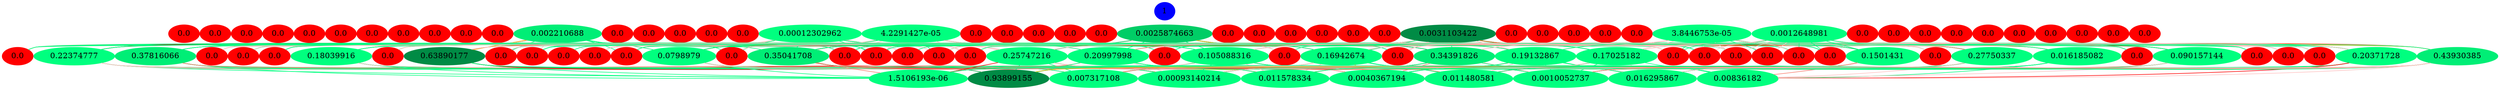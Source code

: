 graph {
	edge [bgcolor="purple:pink" color=yellow nodesep=0 rankdir=LR]
	graph [nodesep=0 ordering=out ranksep=0]
	node [rankdir=LR]
	I [label=1 color=blue height=0.2 style=filled width=0.2]
	x_0 [label=0.0 color=red height=0.2 style=filled width=0.2]
	x_1 [label=0.0 color=red height=0.2 style=filled width=0.2]
	x_2 [label=0.0 color=red height=0.2 style=filled width=0.2]
	x_3 [label=0.0 color=red height=0.2 style=filled width=0.2]
	x_4 [label=0.0 color=red height=0.2 style=filled width=0.2]
	x_5 [label=0.0 color=red height=0.2 style=filled width=0.2]
	x_6 [label=0.0 color=red height=0.2 style=filled width=0.2]
	x_7 [label=0.0 color=red height=0.2 style=filled width=0.2]
	x_8 [label=0.0 color=red height=0.2 style=filled width=0.2]
	x_9 [label=0.0 color=red height=0.2 style=filled width=0.2]
	x_10 [label=0.0 color=red height=0.2 style=filled width=0.2]
	x_11 [label=0.002210688 color=springgreen2 fillcolor=springgreen2 height=0.2 style=filled width=0.2]
	x_12 [label=0.0 color=red height=0.2 style=filled width=0.2]
	x_13 [label=0.0 color=red height=0.2 style=filled width=0.2]
	x_14 [label=0.0 color=red height=0.2 style=filled width=0.2]
	x_15 [label=0.0 color=red height=0.2 style=filled width=0.2]
	x_16 [label=0.0 color=red height=0.2 style=filled width=0.2]
	x_17 [label=0.00012302962 color=springgreen fillcolor=springgreen height=0.2 style=filled width=0.2]
	x_18 [label="4.2291427e-05" color=springgreen fillcolor=springgreen height=0.2 style=filled width=0.2]
	x_19 [label=0.0 color=red height=0.2 style=filled width=0.2]
	x_20 [label=0.0 color=red height=0.2 style=filled width=0.2]
	x_21 [label=0.0 color=red height=0.2 style=filled width=0.2]
	x_22 [label=0.0 color=red height=0.2 style=filled width=0.2]
	x_23 [label=0.0 color=red height=0.2 style=filled width=0.2]
	x_24 [label=0.0025874663 color=springgreen3 fillcolor=springgreen3 height=0.2 style=filled width=0.2]
	x_25 [label=0.0 color=red height=0.2 style=filled width=0.2]
	x_26 [label=0.0 color=red height=0.2 style=filled width=0.2]
	x_27 [label=0.0 color=red height=0.2 style=filled width=0.2]
	x_28 [label=0.0 color=red height=0.2 style=filled width=0.2]
	x_29 [label=0.0 color=red height=0.2 style=filled width=0.2]
	x_30 [label=0.0 color=red height=0.2 style=filled width=0.2]
	x_31 [label=0.0031103422 color=springgreen4 fillcolor=springgreen4 height=0.2 style=filled width=0.2]
	x_32 [label=0.0 color=red height=0.2 style=filled width=0.2]
	x_33 [label=0.0 color=red height=0.2 style=filled width=0.2]
	x_34 [label=0.0 color=red height=0.2 style=filled width=0.2]
	x_35 [label=0.0 color=red height=0.2 style=filled width=0.2]
	x_36 [label=0.0 color=red height=0.2 style=filled width=0.2]
	x_37 [label="3.8446753e-05" color=springgreen fillcolor=springgreen height=0.2 style=filled width=0.2]
	x_38 [label=0.0012648981 color=springgreen1 fillcolor=springgreen1 height=0.2 style=filled width=0.2]
	x_39 [label=0.0 color=red height=0.2 style=filled width=0.2]
	x_40 [label=0.0 color=red height=0.2 style=filled width=0.2]
	x_41 [label=0.0 color=red height=0.2 style=filled width=0.2]
	x_42 [label=0.0 color=red height=0.2 style=filled width=0.2]
	x_43 [label=0.0 color=red height=0.2 style=filled width=0.2]
	x_44 [label=0.0 color=red height=0.2 style=filled width=0.2]
	x_45 [label=0.0 color=red height=0.2 style=filled width=0.2]
	x_46 [label=0.0 color=red height=0.2 style=filled width=0.2]
	x_47 [label=0.0 color=red height=0.2 style=filled width=0.2]
	x_48 [label=0.0 color=red height=0.2 style=filled width=0.2]
	I -- x_0 [style=invis]
	I -- x_1 [style=invis]
	I -- x_2 [style=invis]
	I -- x_3 [style=invis]
	I -- x_4 [style=invis]
	I -- x_5 [style=invis]
	I -- x_6 [style=invis]
	I -- x_7 [style=invis]
	I -- x_8 [style=invis]
	I -- x_9 [style=invis]
	I -- x_10 [style=invis]
	I -- x_11 [style=invis]
	I -- x_12 [style=invis]
	I -- x_13 [style=invis]
	I -- x_14 [style=invis]
	I -- x_15 [style=invis]
	I -- x_16 [style=invis]
	I -- x_17 [style=invis]
	I -- x_18 [style=invis]
	I -- x_19 [style=invis]
	I -- x_20 [style=invis]
	I -- x_21 [style=invis]
	I -- x_22 [style=invis]
	I -- x_23 [style=invis]
	I -- x_24 [style=invis]
	I -- x_25 [style=invis]
	I -- x_26 [style=invis]
	I -- x_27 [style=invis]
	I -- x_28 [style=invis]
	I -- x_29 [style=invis]
	I -- x_30 [style=invis]
	I -- x_31 [style=invis]
	I -- x_32 [style=invis]
	I -- x_33 [style=invis]
	I -- x_34 [style=invis]
	I -- x_35 [style=invis]
	I -- x_36 [style=invis]
	I -- x_37 [style=invis]
	I -- x_38 [style=invis]
	I -- x_39 [style=invis]
	I -- x_40 [style=invis]
	I -- x_41 [style=invis]
	I -- x_42 [style=invis]
	I -- x_43 [style=invis]
	I -- x_44 [style=invis]
	I -- x_45 [style=invis]
	I -- x_46 [style=invis]
	I -- x_47 [style=invis]
	I -- x_48 [style=invis]
	x1_0 [label=0.0 color=red fillcolor=red height=0.2 style=filled width=0.2]
	x1_1 [label=0.22374777 color=springgreen1 fillcolor=springgreen1 height=0.2 style=filled width=0.2]
	x1_2 [label=0.37816066 color=springgreen2 fillcolor=springgreen2 height=0.2 style=filled width=0.2]
	x1_3 [label=0.0 color=red fillcolor=red height=0.2 style=filled width=0.2]
	x1_4 [label=0.0 color=red fillcolor=red height=0.2 style=filled width=0.2]
	x1_5 [label=0.0 color=red fillcolor=red height=0.2 style=filled width=0.2]
	x1_6 [label=0.18039916 color=springgreen1 fillcolor=springgreen1 height=0.2 style=filled width=0.2]
	x1_7 [label=0.0 color=red fillcolor=red height=0.2 style=filled width=0.2]
	x1_8 [label=0.63890177 color=springgreen4 fillcolor=springgreen4 height=0.2 style=filled width=0.2]
	x1_9 [label=0.0 color=red fillcolor=red height=0.2 style=filled width=0.2]
	x1_10 [label=0.0 color=red fillcolor=red height=0.2 style=filled width=0.2]
	x1_11 [label=0.0 color=red fillcolor=red height=0.2 style=filled width=0.2]
	x1_12 [label=0.0 color=red fillcolor=red height=0.2 style=filled width=0.2]
	x1_13 [label=0.0 color=red fillcolor=red height=0.2 style=filled width=0.2]
	x1_14 [label=0.0798979 color=springgreen fillcolor=springgreen height=0.2 style=filled width=0.2]
	x1_15 [label=0.0 color=red fillcolor=red height=0.2 style=filled width=0.2]
	x1_16 [label=0.35041708 color=springgreen2 fillcolor=springgreen2 height=0.2 style=filled width=0.2]
	x1_17 [label=0.0 color=red fillcolor=red height=0.2 style=filled width=0.2]
	x1_18 [label=0.0 color=red fillcolor=red height=0.2 style=filled width=0.2]
	x1_19 [label=0.0 color=red fillcolor=red height=0.2 style=filled width=0.2]
	x1_20 [label=0.0 color=red fillcolor=red height=0.2 style=filled width=0.2]
	x1_21 [label=0.0 color=red fillcolor=red height=0.2 style=filled width=0.2]
	x1_22 [label=0.25747216 color=springgreen1 fillcolor=springgreen1 height=0.2 style=filled width=0.2]
	x1_23 [label=0.20997998 color=springgreen1 fillcolor=springgreen1 height=0.2 style=filled width=0.2]
	x1_24 [label=0.0 color=red fillcolor=red height=0.2 style=filled width=0.2]
	x1_25 [label=0.105088316 color=springgreen fillcolor=springgreen height=0.2 style=filled width=0.2]
	x1_26 [label=0.0 color=red fillcolor=red height=0.2 style=filled width=0.2]
	x1_27 [label=0.16942674 color=springgreen1 fillcolor=springgreen1 height=0.2 style=filled width=0.2]
	x1_28 [label=0.0 color=red fillcolor=red height=0.2 style=filled width=0.2]
	x1_29 [label=0.34391826 color=springgreen2 fillcolor=springgreen2 height=0.2 style=filled width=0.2]
	x1_30 [label=0.19132867 color=springgreen1 fillcolor=springgreen1 height=0.2 style=filled width=0.2]
	x1_31 [label=0.17025182 color=springgreen1 fillcolor=springgreen1 height=0.2 style=filled width=0.2]
	x1_32 [label=0.0 color=red fillcolor=red height=0.2 style=filled width=0.2]
	x1_33 [label=0.0 color=red fillcolor=red height=0.2 style=filled width=0.2]
	x1_34 [label=0.0 color=red fillcolor=red height=0.2 style=filled width=0.2]
	x1_35 [label=0.0 color=red fillcolor=red height=0.2 style=filled width=0.2]
	x1_36 [label=0.0 color=red fillcolor=red height=0.2 style=filled width=0.2]
	x1_37 [label=0.0 color=red fillcolor=red height=0.2 style=filled width=0.2]
	x1_38 [label=0.1501431 color=springgreen fillcolor=springgreen height=0.2 style=filled width=0.2]
	x1_39 [label=0.0 color=red fillcolor=red height=0.2 style=filled width=0.2]
	x1_40 [label=0.27750337 color=springgreen1 fillcolor=springgreen1 height=0.2 style=filled width=0.2]
	x1_41 [label=0.016185082 color=springgreen fillcolor=springgreen height=0.2 style=filled width=0.2]
	x1_42 [label=0.0 color=red fillcolor=red height=0.2 style=filled width=0.2]
	x1_43 [label=0.090157144 color=springgreen fillcolor=springgreen height=0.2 style=filled width=0.2]
	x1_44 [label=0.0 color=red fillcolor=red height=0.2 style=filled width=0.2]
	x1_45 [label=0.0 color=red fillcolor=red height=0.2 style=filled width=0.2]
	x1_46 [label=0.0 color=red fillcolor=red height=0.2 style=filled width=0.2]
	x1_47 [label=0.20371728 color=springgreen1 fillcolor=springgreen1 height=0.2 style=filled width=0.2]
	x1_48 [label=0.43930385 color=springgreen2 fillcolor=springgreen2 height=0.2 style=filled width=0.2]
	x_11 -- x1_0 [color=rosybrown1]
	x_17 -- x1_0 [color=rosybrown1]
	x_18 -- x1_0 [color=springgreen]
	x_24 -- x1_0 [color=springgreen]
	x_31 -- x1_0 [color=springgreen]
	x_37 -- x1_0 [color=rosybrown1]
	x_38 -- x1_0 [color=springgreen]
	x_11 -- x1_1 [color=springgreen]
	x_17 -- x1_1 [color=springgreen]
	x_18 -- x1_1 [color=springgreen]
	x_24 -- x1_1 [color=red3]
	x_31 -- x1_1 [color=salmon]
	x_37 -- x1_1 [color=springgreen]
	x_38 -- x1_1 [color=springgreen]
	x_11 -- x1_2 [color=springgreen1]
	x_17 -- x1_2 [color=rosybrown1]
	x_18 -- x1_2 [color=rosybrown1]
	x_24 -- x1_2 [color=springgreen2]
	x_31 -- x1_2 [color=springgreen]
	x_37 -- x1_2 [color=springgreen]
	x_38 -- x1_2 [color=springgreen]
	x_11 -- x1_3 [color=springgreen]
	x_17 -- x1_3 [color=rosybrown1]
	x_18 -- x1_3 [color=rosybrown1]
	x_24 -- x1_3 [color=rosybrown1]
	x_31 -- x1_3 [color=rosybrown1]
	x_37 -- x1_3 [color=rosybrown1]
	x_38 -- x1_3 [color=rosybrown1]
	x_11 -- x1_4 [color=springgreen]
	x_17 -- x1_4 [color=springgreen]
	x_18 -- x1_4 [color=springgreen]
	x_24 -- x1_4 [color=springgreen]
	x_31 -- x1_4 [color=springgreen]
	x_37 -- x1_4 [color=springgreen]
	x_38 -- x1_4 [color=rosybrown1]
	x_11 -- x1_5 [color=springgreen]
	x_17 -- x1_5 [color=rosybrown1]
	x_18 -- x1_5 [color=rosybrown1]
	x_24 -- x1_5 [color=rosybrown1]
	x_31 -- x1_5 [color=springgreen]
	x_37 -- x1_5 [color=springgreen]
	x_38 -- x1_5 [color=springgreen]
	x_11 -- x1_6 [color=rosybrown1]
	x_17 -- x1_6 [color=springgreen]
	x_18 -- x1_6 [color=rosybrown1]
	x_24 -- x1_6 [color=orangered]
	x_31 -- x1_6 [color=springgreen1]
	x_37 -- x1_6 [color=springgreen]
	x_38 -- x1_6 [color=springgreen]
	x_11 -- x1_7 [color=rosybrown1]
	x_17 -- x1_7 [color=rosybrown1]
	x_18 -- x1_7 [color=springgreen]
	x_24 -- x1_7 [color=rosybrown1]
	x_31 -- x1_7 [color=rosybrown1]
	x_37 -- x1_7 [color=springgreen]
	x_38 -- x1_7 [color=rosybrown1]
	x_11 -- x1_8 [color=orange]
	x_17 -- x1_8 [color=springgreen]
	x_18 -- x1_8 [color=springgreen]
	x_24 -- x1_8 [color=red]
	x_31 -- x1_8 [color=orangered]
	x_37 -- x1_8 [color=rosybrown1]
	x_38 -- x1_8 [color=rosybrown1]
	x_11 -- x1_9 [color=springgreen]
	x_17 -- x1_9 [color=springgreen]
	x_18 -- x1_9 [color=rosybrown1]
	x_24 -- x1_9 [color=springgreen]
	x_31 -- x1_9 [color=springgreen]
	x_37 -- x1_9 [color=springgreen]
	x_38 -- x1_9 [color=rosybrown1]
	x_11 -- x1_10 [color=rosybrown1]
	x_17 -- x1_10 [color=rosybrown1]
	x_18 -- x1_10 [color=springgreen]
	x_24 -- x1_10 [color=springgreen]
	x_31 -- x1_10 [color=springgreen]
	x_37 -- x1_10 [color=springgreen]
	x_38 -- x1_10 [color=springgreen]
	x_11 -- x1_11 [color=rosybrown1]
	x_17 -- x1_11 [color=springgreen]
	x_18 -- x1_11 [color=rosybrown1]
	x_24 -- x1_11 [color=rosybrown1]
	x_31 -- x1_11 [color=rosybrown1]
	x_37 -- x1_11 [color=rosybrown1]
	x_38 -- x1_11 [color=springgreen]
	x_11 -- x1_12 [color=rosybrown1]
	x_17 -- x1_12 [color=rosybrown1]
	x_18 -- x1_12 [color=rosybrown1]
	x_24 -- x1_12 [color=rosybrown1]
	x_31 -- x1_12 [color=rosybrown1]
	x_37 -- x1_12 [color=springgreen]
	x_38 -- x1_12 [color=rosybrown1]
	x_11 -- x1_13 [color=springgreen]
	x_17 -- x1_13 [color=rosybrown1]
	x_18 -- x1_13 [color=rosybrown1]
	x_24 -- x1_13 [color=springgreen]
	x_31 -- x1_13 [color=rosybrown1]
	x_37 -- x1_13 [color=springgreen]
	x_38 -- x1_13 [color=springgreen]
	x_11 -- x1_14 [color=springgreen2]
	x_17 -- x1_14 [color=rosybrown1]
	x_18 -- x1_14 [color=springgreen]
	x_24 -- x1_14 [color=springgreen2]
	x_31 -- x1_14 [color=orangered]
	x_37 -- x1_14 [color=springgreen]
	x_38 -- x1_14 [color=springgreen]
	x_11 -- x1_15 [color=springgreen]
	x_17 -- x1_15 [color=springgreen]
	x_18 -- x1_15 [color=springgreen]
	x_24 -- x1_15 [color=rosybrown1]
	x_31 -- x1_15 [color=rosybrown1]
	x_37 -- x1_15 [color=rosybrown1]
	x_38 -- x1_15 [color=rosybrown1]
	x_11 -- x1_16 [color=springgreen]
	x_17 -- x1_16 [color=springgreen]
	x_18 -- x1_16 [color=rosybrown1]
	x_24 -- x1_16 [color=springgreen3]
	x_31 -- x1_16 [color=springgreen2]
	x_37 -- x1_16 [color=springgreen]
	x_38 -- x1_16 [color=springgreen]
	x_11 -- x1_17 [color=springgreen]
	x_17 -- x1_17 [color=rosybrown1]
	x_18 -- x1_17 [color=rosybrown1]
	x_24 -- x1_17 [color=rosybrown1]
	x_31 -- x1_17 [color=springgreen]
	x_37 -- x1_17 [color=springgreen]
	x_38 -- x1_17 [color=springgreen]
	x_11 -- x1_18 [color=springgreen]
	x_17 -- x1_18 [color=springgreen]
	x_18 -- x1_18 [color=rosybrown1]
	x_24 -- x1_18 [color=rosybrown1]
	x_31 -- x1_18 [color=springgreen]
	x_37 -- x1_18 [color=springgreen]
	x_38 -- x1_18 [color=springgreen]
	x_11 -- x1_19 [color=rosybrown1]
	x_17 -- x1_19 [color=rosybrown1]
	x_18 -- x1_19 [color=rosybrown1]
	x_24 -- x1_19 [color=rosybrown1]
	x_31 -- x1_19 [color=springgreen]
	x_37 -- x1_19 [color=rosybrown1]
	x_38 -- x1_19 [color=springgreen]
	x_11 -- x1_20 [color=rosybrown1]
	x_17 -- x1_20 [color=rosybrown1]
	x_18 -- x1_20 [color=springgreen]
	x_24 -- x1_20 [color=rosybrown1]
	x_31 -- x1_20 [color=springgreen]
	x_37 -- x1_20 [color=springgreen]
	x_38 -- x1_20 [color=rosybrown1]
	x_11 -- x1_21 [color=rosybrown1]
	x_17 -- x1_21 [color=rosybrown1]
	x_18 -- x1_21 [color=rosybrown1]
	x_24 -- x1_21 [color=rosybrown1]
	x_31 -- x1_21 [color=springgreen]
	x_37 -- x1_21 [color=rosybrown1]
	x_38 -- x1_21 [color=springgreen]
	x_11 -- x1_22 [color=rosybrown1]
	x_17 -- x1_22 [color=rosybrown1]
	x_18 -- x1_22 [color=rosybrown1]
	x_24 -- x1_22 [color=springgreen3]
	x_31 -- x1_22 [color=springgreen2]
	x_37 -- x1_22 [color=rosybrown1]
	x_38 -- x1_22 [color=rosybrown1]
	x_11 -- x1_23 [color=rosybrown1]
	x_17 -- x1_23 [color=rosybrown1]
	x_18 -- x1_23 [color=springgreen]
	x_24 -- x1_23 [color=springgreen]
	x_31 -- x1_23 [color=springgreen2]
	x_37 -- x1_23 [color=rosybrown1]
	x_38 -- x1_23 [color=salmon]
	x_11 -- x1_24 [color=rosybrown1]
	x_17 -- x1_24 [color=springgreen]
	x_18 -- x1_24 [color=springgreen]
	x_24 -- x1_24 [color=springgreen]
	x_31 -- x1_24 [color=springgreen]
	x_37 -- x1_24 [color=springgreen]
	x_38 -- x1_24 [color=springgreen]
	x_11 -- x1_25 [color=springgreen]
	x_17 -- x1_25 [color=springgreen]
	x_18 -- x1_25 [color=springgreen]
	x_24 -- x1_25 [color=springgreen2]
	x_31 -- x1_25 [color=springgreen]
	x_37 -- x1_25 [color=rosybrown1]
	x_38 -- x1_25 [color=rosybrown1]
	x_11 -- x1_26 [color=springgreen]
	x_17 -- x1_26 [color=rosybrown1]
	x_18 -- x1_26 [color=rosybrown1]
	x_24 -- x1_26 [color=rosybrown1]
	x_31 -- x1_26 [color=rosybrown1]
	x_37 -- x1_26 [color=rosybrown1]
	x_38 -- x1_26 [color=springgreen]
	x_11 -- x1_27 [color=rosybrown1]
	x_17 -- x1_27 [color=rosybrown1]
	x_18 -- x1_27 [color=rosybrown1]
	x_24 -- x1_27 [color=springgreen2]
	x_31 -- x1_27 [color=springgreen2]
	x_37 -- x1_27 [color=rosybrown1]
	x_38 -- x1_27 [color=rosybrown1]
	x_11 -- x1_28 [color=springgreen]
	x_17 -- x1_28 [color=springgreen]
	x_18 -- x1_28 [color=rosybrown1]
	x_24 -- x1_28 [color=springgreen]
	x_31 -- x1_28 [color=rosybrown1]
	x_37 -- x1_28 [color=rosybrown1]
	x_38 -- x1_28 [color=rosybrown1]
	x_11 -- x1_29 [color=salmon]
	x_17 -- x1_29 [color=rosybrown1]
	x_18 -- x1_29 [color=springgreen]
	x_24 -- x1_29 [color=springgreen3]
	x_31 -- x1_29 [color=springgreen1]
	x_37 -- x1_29 [color=rosybrown1]
	x_38 -- x1_29 [color=rosybrown1]
	x_11 -- x1_30 [color=rosybrown1]
	x_17 -- x1_30 [color=springgreen]
	x_18 -- x1_30 [color=rosybrown1]
	x_24 -- x1_30 [color=springgreen2]
	x_31 -- x1_30 [color=rosybrown1]
	x_37 -- x1_30 [color=rosybrown1]
	x_38 -- x1_30 [color=springgreen]
	x_11 -- x1_31 [color=salmon]
	x_17 -- x1_31 [color=springgreen]
	x_18 -- x1_31 [color=rosybrown1]
	x_24 -- x1_31 [color=springgreen2]
	x_31 -- x1_31 [color=springgreen]
	x_37 -- x1_31 [color=rosybrown1]
	x_38 -- x1_31 [color=rosybrown1]
	x_11 -- x1_32 [color=rosybrown1]
	x_17 -- x1_32 [color=springgreen]
	x_18 -- x1_32 [color=rosybrown1]
	x_24 -- x1_32 [color=rosybrown1]
	x_31 -- x1_32 [color=rosybrown1]
	x_37 -- x1_32 [color=springgreen]
	x_38 -- x1_32 [color=springgreen]
	x_11 -- x1_33 [color=springgreen]
	x_17 -- x1_33 [color=rosybrown1]
	x_18 -- x1_33 [color=springgreen]
	x_24 -- x1_33 [color=springgreen]
	x_31 -- x1_33 [color=springgreen]
	x_37 -- x1_33 [color=rosybrown1]
	x_38 -- x1_33 [color=rosybrown1]
	x_11 -- x1_34 [color=rosybrown1]
	x_17 -- x1_34 [color=springgreen]
	x_18 -- x1_34 [color=springgreen]
	x_24 -- x1_34 [color=springgreen]
	x_31 -- x1_34 [color=rosybrown1]
	x_37 -- x1_34 [color=rosybrown1]
	x_38 -- x1_34 [color=rosybrown1]
	x_11 -- x1_35 [color=rosybrown1]
	x_17 -- x1_35 [color=rosybrown1]
	x_18 -- x1_35 [color=rosybrown1]
	x_24 -- x1_35 [color=rosybrown1]
	x_31 -- x1_35 [color=rosybrown1]
	x_37 -- x1_35 [color=springgreen]
	x_38 -- x1_35 [color=rosybrown1]
	x_11 -- x1_36 [color=springgreen]
	x_17 -- x1_36 [color=springgreen]
	x_18 -- x1_36 [color=springgreen]
	x_24 -- x1_36 [color=rosybrown1]
	x_31 -- x1_36 [color=springgreen]
	x_37 -- x1_36 [color=rosybrown1]
	x_38 -- x1_36 [color=springgreen]
	x_11 -- x1_37 [color=springgreen]
	x_17 -- x1_37 [color=springgreen]
	x_18 -- x1_37 [color=rosybrown1]
	x_24 -- x1_37 [color=springgreen]
	x_31 -- x1_37 [color=springgreen]
	x_37 -- x1_37 [color=springgreen]
	x_38 -- x1_37 [color=springgreen]
	x_11 -- x1_38 [color=springgreen]
	x_17 -- x1_38 [color=springgreen]
	x_18 -- x1_38 [color=springgreen]
	x_24 -- x1_38 [color=springgreen]
	x_31 -- x1_38 [color=red]
	x_37 -- x1_38 [color=springgreen]
	x_38 -- x1_38 [color=springgreen]
	x_11 -- x1_39 [color=rosybrown1]
	x_17 -- x1_39 [color=springgreen]
	x_18 -- x1_39 [color=rosybrown1]
	x_24 -- x1_39 [color=springgreen]
	x_31 -- x1_39 [color=rosybrown1]
	x_37 -- x1_39 [color=rosybrown1]
	x_38 -- x1_39 [color=rosybrown1]
	x_11 -- x1_40 [color=rosybrown1]
	x_17 -- x1_40 [color=rosybrown1]
	x_18 -- x1_40 [color=springgreen]
	x_24 -- x1_40 [color=orange]
	x_31 -- x1_40 [color=springgreen4]
	x_37 -- x1_40 [color=springgreen]
	x_38 -- x1_40 [color=salmon]
	x_11 -- x1_41 [color=springgreen]
	x_17 -- x1_41 [color=springgreen]
	x_18 -- x1_41 [color=springgreen]
	x_24 -- x1_41 [color=orangered]
	x_31 -- x1_41 [color=springgreen]
	x_37 -- x1_41 [color=rosybrown1]
	x_38 -- x1_41 [color=springgreen]
	x_11 -- x1_42 [color=springgreen]
	x_17 -- x1_42 [color=rosybrown1]
	x_18 -- x1_42 [color=springgreen]
	x_24 -- x1_42 [color=springgreen]
	x_31 -- x1_42 [color=rosybrown1]
	x_37 -- x1_42 [color=rosybrown1]
	x_38 -- x1_42 [color=springgreen]
	x_11 -- x1_43 [color=springgreen]
	x_17 -- x1_43 [color=springgreen]
	x_18 -- x1_43 [color=springgreen]
	x_24 -- x1_43 [color=salmon]
	x_31 -- x1_43 [color=red]
	x_37 -- x1_43 [color=springgreen]
	x_38 -- x1_43 [color=springgreen]
	x_11 -- x1_44 [color=springgreen]
	x_17 -- x1_44 [color=springgreen]
	x_18 -- x1_44 [color=springgreen]
	x_24 -- x1_44 [color=rosybrown1]
	x_31 -- x1_44 [color=springgreen]
	x_37 -- x1_44 [color=rosybrown1]
	x_38 -- x1_44 [color=springgreen]
	x_11 -- x1_45 [color=rosybrown1]
	x_17 -- x1_45 [color=springgreen]
	x_18 -- x1_45 [color=rosybrown1]
	x_24 -- x1_45 [color=springgreen]
	x_31 -- x1_45 [color=rosybrown1]
	x_37 -- x1_45 [color=rosybrown1]
	x_38 -- x1_45 [color=rosybrown1]
	x_11 -- x1_46 [color=springgreen]
	x_17 -- x1_46 [color=springgreen]
	x_18 -- x1_46 [color=rosybrown1]
	x_24 -- x1_46 [color=rosybrown1]
	x_31 -- x1_46 [color=springgreen]
	x_37 -- x1_46 [color=springgreen]
	x_38 -- x1_46 [color=rosybrown1]
	x_11 -- x1_47 [color=springgreen]
	x_17 -- x1_47 [color=rosybrown1]
	x_18 -- x1_47 [color=rosybrown1]
	x_24 -- x1_47 [color=springgreen1]
	x_31 -- x1_47 [color=springgreen1]
	x_37 -- x1_47 [color=springgreen]
	x_38 -- x1_47 [color=rosybrown1]
	x_11 -- x1_48 [color=springgreen]
	x_17 -- x1_48 [color=springgreen]
	x_18 -- x1_48 [color=rosybrown1]
	x_24 -- x1_48 [color=orange]
	x_31 -- x1_48 [color=orangered]
	x_37 -- x1_48 [color=rosybrown1]
	x_38 -- x1_48 [color=springgreen]
	x2_0 [label="1.5106193e-06" color=springgreen fillcolor=springgreen height=0.2 style=filled width=0.2]
	x2_1 [label=0.93899155 color=springgreen4 fillcolor=springgreen4 height=0.2 style=filled width=0.2]
	x2_2 [label=0.007317108 color=springgreen fillcolor=springgreen height=0.2 style=filled width=0.2]
	x2_3 [label=0.00093140214 color=springgreen fillcolor=springgreen height=0.2 style=filled width=0.2]
	x2_4 [label=0.011578334 color=springgreen fillcolor=springgreen height=0.2 style=filled width=0.2]
	x2_5 [label=0.0040367194 color=springgreen fillcolor=springgreen height=0.2 style=filled width=0.2]
	x2_6 [label=0.011480581 color=springgreen fillcolor=springgreen height=0.2 style=filled width=0.2]
	x2_7 [label=0.0010052737 color=springgreen fillcolor=springgreen height=0.2 style=filled width=0.2]
	x2_8 [label=0.016295867 color=springgreen fillcolor=springgreen height=0.2 style=filled width=0.2]
	x2_9 [label=0.00836182 color=springgreen fillcolor=springgreen height=0.2 style=filled width=0.2]
	x1_1 -- x2_0 [color=springgreen1]
	x1_2 -- x2_0 [color=springgreen]
	x1_6 -- x2_0 [color=springgreen1]
	x1_8 -- x2_0 [color=springgreen]
	x1_14 -- x2_0 [color=springgreen]
	x1_16 -- x2_0 [color=salmon]
	x1_22 -- x2_0 [color=red]
	x1_23 -- x2_0 [color=salmon]
	x1_25 -- x2_0 [color=salmon]
	x1_27 -- x2_0 [color=salmon]
	x1_29 -- x2_0 [color=red]
	x1_30 -- x2_0 [color=salmon]
	x1_31 -- x2_0 [color=orangered]
	x1_38 -- x2_0 [color=springgreen]
	x1_40 -- x2_0 [color=rosybrown1]
	x1_41 -- x2_0 [color=springgreen]
	x1_43 -- x2_0 [color=springgreen]
	x1_47 -- x2_0 [color=rosybrown1]
	x1_48 -- x2_0 [color=springgreen2]
	x1_1 -- x2_1 [color=salmon]
	x1_2 -- x2_1 [color=salmon]
	x1_6 -- x2_1 [color=rosybrown1]
	x1_8 -- x2_1 [color=red]
	x1_14 -- x2_1 [color=rosybrown1]
	x1_16 -- x2_1 [color=springgreen3]
	x1_22 -- x2_1 [color=springgreen2]
	x1_23 -- x2_1 [color=springgreen]
	x1_25 -- x2_1 [color=springgreen]
	x1_27 -- x2_1 [color=springgreen1]
	x1_29 -- x2_1 [color=springgreen1]
	x1_30 -- x2_1 [color=rosybrown1]
	x1_31 -- x2_1 [color=springgreen]
	x1_38 -- x2_1 [color=springgreen]
	x1_40 -- x2_1 [color=springgreen2]
	x1_41 -- x2_1 [color=rosybrown1]
	x1_43 -- x2_1 [color=springgreen]
	x1_47 -- x2_1 [color=springgreen1]
	x1_48 -- x2_1 [color=orange]
	x1_1 -- x2_2 [color=springgreen1]
	x1_2 -- x2_2 [color=springgreen1]
	x1_6 -- x2_2 [color=rosybrown1]
	x1_8 -- x2_2 [color=salmon]
	x1_14 -- x2_2 [color=rosybrown1]
	x1_16 -- x2_2 [color=springgreen1]
	x1_22 -- x2_2 [color=springgreen]
	x1_23 -- x2_2 [color=rosybrown1]
	x1_25 -- x2_2 [color=rosybrown1]
	x1_27 -- x2_2 [color=rosybrown1]
	x1_29 -- x2_2 [color=salmon]
	x1_30 -- x2_2 [color=orangered]
	x1_31 -- x2_2 [color=orange]
	x1_38 -- x2_2 [color=rosybrown1]
	x1_40 -- x2_2 [color=springgreen2]
	x1_41 -- x2_2 [color=springgreen]
	x1_43 -- x2_2 [color=rosybrown1]
	x1_47 -- x2_2 [color=springgreen2]
	x1_48 -- x2_2 [color=salmon]
	x1_1 -- x2_3 [color=springgreen]
	x1_2 -- x2_3 [color=rosybrown1]
	x1_6 -- x2_3 [color=orangered]
	x1_8 -- x2_3 [color=springgreen1]
	x1_14 -- x2_3 [color=springgreen]
	x1_16 -- x2_3 [color=salmon]
	x1_22 -- x2_3 [color=springgreen]
	x1_23 -- x2_3 [color=rosybrown1]
	x1_25 -- x2_3 [color=springgreen]
	x1_27 -- x2_3 [color=rosybrown1]
	x1_29 -- x2_3 [color=springgreen]
	x1_30 -- x2_3 [color=salmon]
	x1_31 -- x2_3 [color=rosybrown1]
	x1_38 -- x2_3 [color=springgreen1]
	x1_40 -- x2_3 [color=orangered]
	x1_41 -- x2_3 [color=springgreen]
	x1_43 -- x2_3 [color=springgreen]
	x1_47 -- x2_3 [color=springgreen]
	x1_48 -- x2_3 [color=rosybrown1]
	x1_1 -- x2_4 [color=rosybrown1]
	x1_2 -- x2_4 [color=springgreen]
	x1_6 -- x2_4 [color=springgreen]
	x1_8 -- x2_4 [color=springgreen3]
	x1_14 -- x2_4 [color=springgreen]
	x1_16 -- x2_4 [color=red]
	x1_22 -- x2_4 [color=rosybrown1]
	x1_23 -- x2_4 [color=springgreen1]
	x1_25 -- x2_4 [color=rosybrown1]
	x1_27 -- x2_4 [color=rosybrown1]
	x1_29 -- x2_4 [color=springgreen2]
	x1_30 -- x2_4 [color=springgreen]
	x1_31 -- x2_4 [color=springgreen]
	x1_38 -- x2_4 [color=orange]
	x1_40 -- x2_4 [color=springgreen]
	x1_41 -- x2_4 [color=rosybrown1]
	x1_43 -- x2_4 [color=salmon]
	x1_47 -- x2_4 [color=salmon]
	x1_48 -- x2_4 [color=springgreen]
	x1_1 -- x2_5 [color=rosybrown1]
	x1_2 -- x2_5 [color=springgreen]
	x1_6 -- x2_5 [color=springgreen]
	x1_8 -- x2_5 [color=springgreen]
	x1_14 -- x2_5 [color=springgreen]
	x1_16 -- x2_5 [color=salmon]
	x1_22 -- x2_5 [color=rosybrown1]
	x1_23 -- x2_5 [color=salmon]
	x1_25 -- x2_5 [color=rosybrown1]
	x1_27 -- x2_5 [color=orange]
	x1_29 -- x2_5 [color=salmon]
	x1_30 -- x2_5 [color=springgreen]
	x1_31 -- x2_5 [color=springgreen1]
	x1_38 -- x2_5 [color=springgreen1]
	x1_40 -- x2_5 [color=salmon]
	x1_41 -- x2_5 [color=rosybrown1]
	x1_43 -- x2_5 [color=springgreen]
	x1_47 -- x2_5 [color=springgreen]
	x1_48 -- x2_5 [color=springgreen]
	x1_1 -- x2_6 [color=springgreen]
	x1_2 -- x2_6 [color=springgreen]
	x1_6 -- x2_6 [color=springgreen1]
	x1_8 -- x2_6 [color=springgreen]
	x1_14 -- x2_6 [color=rosybrown1]
	x1_16 -- x2_6 [color=springgreen4]
	x1_22 -- x2_6 [color=springgreen1]
	x1_23 -- x2_6 [color=orange]
	x1_25 -- x2_6 [color=salmon]
	x1_27 -- x2_6 [color=springgreen]
	x1_29 -- x2_6 [color=rosybrown1]
	x1_30 -- x2_6 [color=rosybrown1]
	x1_31 -- x2_6 [color=rosybrown1]
	x1_38 -- x2_6 [color=salmon]
	x1_40 -- x2_6 [color=red]
	x1_41 -- x2_6 [color=springgreen]
	x1_43 -- x2_6 [color=salmon]
	x1_47 -- x2_6 [color=rosybrown1]
	x1_48 -- x2_6 [color=springgreen2]
	x1_1 -- x2_7 [color=springgreen]
	x1_2 -- x2_7 [color=orangered]
	x1_6 -- x2_7 [color=springgreen]
	x1_8 -- x2_7 [color=springgreen1]
	x1_14 -- x2_7 [color=salmon]
	x1_16 -- x2_7 [color=orangered]
	x1_22 -- x2_7 [color=salmon]
	x1_23 -- x2_7 [color=springgreen]
	x1_25 -- x2_7 [color=springgreen]
	x1_27 -- x2_7 [color=springgreen]
	x1_29 -- x2_7 [color=rosybrown1]
	x1_30 -- x2_7 [color=springgreen]
	x1_31 -- x2_7 [color=springgreen]
	x1_38 -- x2_7 [color=rosybrown1]
	x1_40 -- x2_7 [color=springgreen2]
	x1_41 -- x2_7 [color=springgreen]
	x1_43 -- x2_7 [color=springgreen1]
	x1_47 -- x2_7 [color=salmon]
	x1_48 -- x2_7 [color=salmon]
	x1_1 -- x2_8 [color=rosybrown1]
	x1_2 -- x2_8 [color=springgreen1]
	x1_6 -- x2_8 [color=springgreen]
	x1_8 -- x2_8 [color=red3]
	x1_14 -- x2_8 [color=springgreen]
	x1_16 -- x2_8 [color=springgreen1]
	x1_22 -- x2_8 [color=rosybrown1]
	x1_23 -- x2_8 [color=springgreen]
	x1_25 -- x2_8 [color=springgreen]
	x1_27 -- x2_8 [color=springgreen]
	x1_29 -- x2_8 [color=rosybrown1]
	x1_30 -- x2_8 [color=springgreen1]
	x1_31 -- x2_8 [color=rosybrown1]
	x1_38 -- x2_8 [color=rosybrown1]
	x1_40 -- x2_8 [color=springgreen]
	x1_41 -- x2_8 [color=springgreen]
	x1_43 -- x2_8 [color=springgreen]
	x1_47 -- x2_8 [color=springgreen]
	x1_48 -- x2_8 [color=rosybrown1]
	x1_1 -- x2_9 [color=rosybrown1]
	x1_2 -- x2_9 [color=salmon]
	x1_6 -- x2_9 [color=rosybrown1]
	x1_8 -- x2_9 [color=springgreen1]
	x1_14 -- x2_9 [color=rosybrown1]
	x1_16 -- x2_9 [color=salmon]
	x1_22 -- x2_9 [color=rosybrown1]
	x1_23 -- x2_9 [color=springgreen]
	x1_25 -- x2_9 [color=springgreen]
	x1_27 -- x2_9 [color=springgreen1]
	x1_29 -- x2_9 [color=springgreen]
	x1_30 -- x2_9 [color=springgreen1]
	x1_31 -- x2_9 [color=springgreen]
	x1_38 -- x2_9 [color=salmon]
	x1_40 -- x2_9 [color=rosybrown1]
	x1_41 -- x2_9 [color=springgreen]
	x1_43 -- x2_9 [color=rosybrown1]
	x1_47 -- x2_9 [color=red]
	x1_48 -- x2_9 [color=rosybrown1]
}
